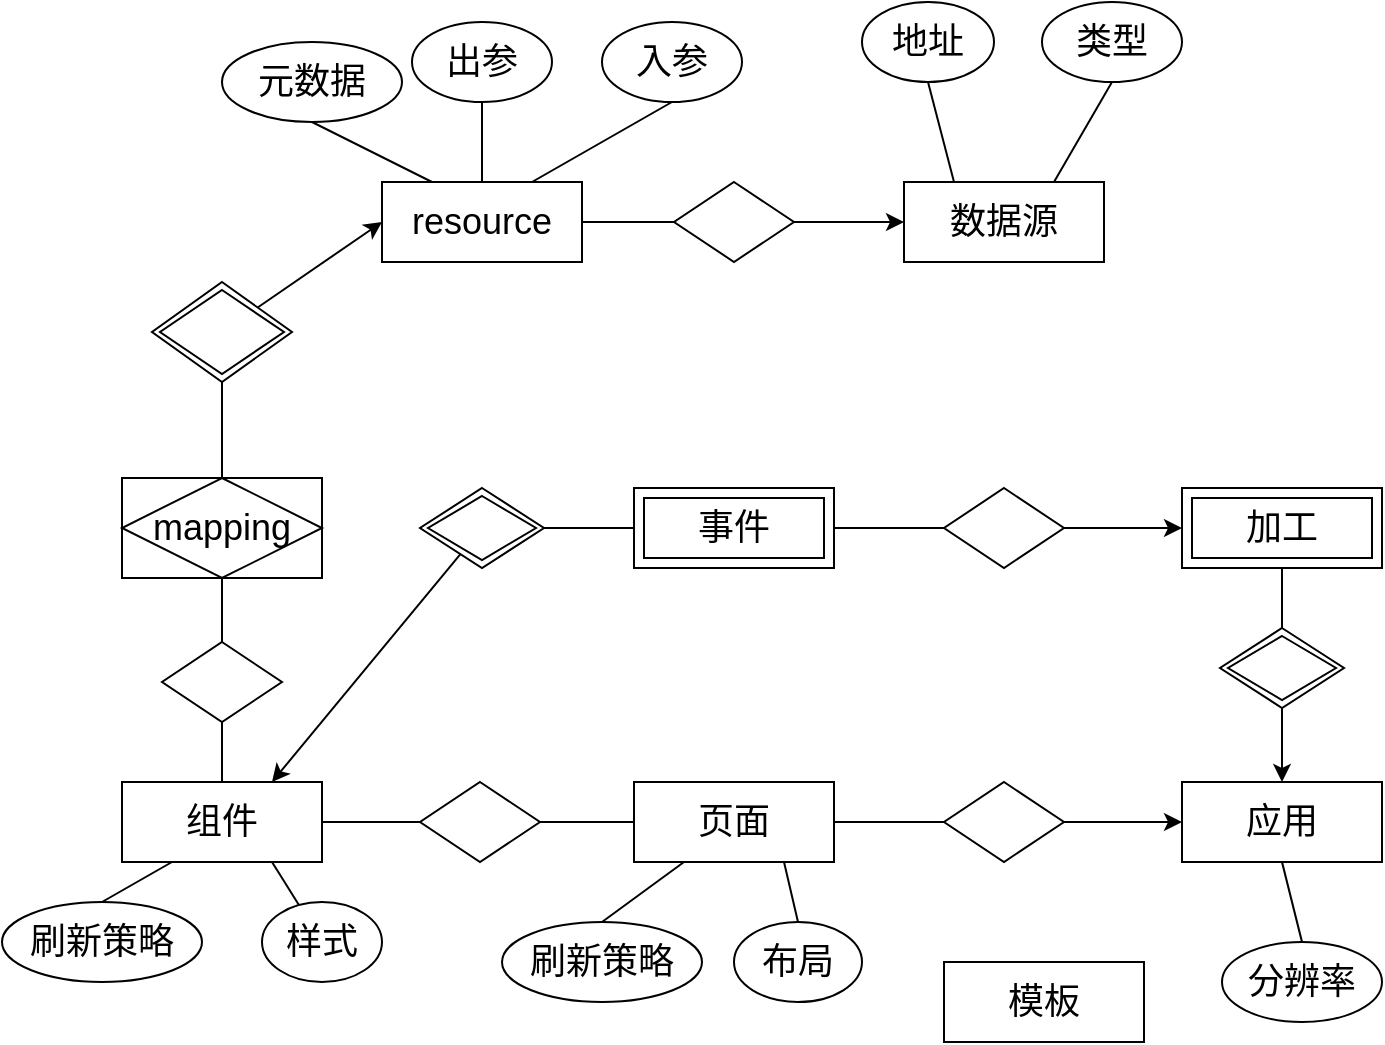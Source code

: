 <mxfile version="14.2.9" type="github">
  <diagram id="8m_83W-AyGa6Lw00tJbV" name="Page-1">
    <mxGraphModel dx="1102" dy="1783" grid="1" gridSize="10" guides="1" tooltips="1" connect="1" arrows="1" fold="1" page="1" pageScale="1" pageWidth="827" pageHeight="1169" math="0" shadow="0">
      <root>
        <mxCell id="0" />
        <mxCell id="1" parent="0" />
        <mxCell id="g3utbNs4VeE5p_Rx1PZi-1" value="组件" style="whiteSpace=wrap;html=1;align=center;fontSize=18;" vertex="1" parent="1">
          <mxGeometry x="80" y="250" width="100" height="40" as="geometry" />
        </mxCell>
        <mxCell id="g3utbNs4VeE5p_Rx1PZi-4" value="" style="shape=rhombus;perimeter=rhombusPerimeter;whiteSpace=wrap;html=1;align=center;fontSize=18;" vertex="1" parent="1">
          <mxGeometry x="229" y="250" width="60" height="40" as="geometry" />
        </mxCell>
        <mxCell id="g3utbNs4VeE5p_Rx1PZi-5" value="" style="endArrow=none;html=1;rounded=0;exitX=1;exitY=0.5;exitDx=0;exitDy=0;entryX=0;entryY=0.5;entryDx=0;entryDy=0;fontSize=18;" edge="1" parent="1" source="g3utbNs4VeE5p_Rx1PZi-1" target="g3utbNs4VeE5p_Rx1PZi-4">
          <mxGeometry relative="1" as="geometry">
            <mxPoint x="170" y="270" as="sourcePoint" />
            <mxPoint x="240" y="270" as="targetPoint" />
          </mxGeometry>
        </mxCell>
        <mxCell id="g3utbNs4VeE5p_Rx1PZi-6" value="页面" style="whiteSpace=wrap;html=1;align=center;fontSize=18;" vertex="1" parent="1">
          <mxGeometry x="336" y="250" width="100" height="40" as="geometry" />
        </mxCell>
        <mxCell id="g3utbNs4VeE5p_Rx1PZi-10" value="" style="edgeStyle=orthogonalEdgeStyle;rounded=0;orthogonalLoop=1;jettySize=auto;html=1;fontSize=18;" edge="1" parent="1" source="g3utbNs4VeE5p_Rx1PZi-8" target="g3utbNs4VeE5p_Rx1PZi-9">
          <mxGeometry relative="1" as="geometry" />
        </mxCell>
        <mxCell id="g3utbNs4VeE5p_Rx1PZi-8" value="" style="shape=rhombus;perimeter=rhombusPerimeter;whiteSpace=wrap;html=1;align=center;fontSize=18;" vertex="1" parent="1">
          <mxGeometry x="491" y="250" width="60" height="40" as="geometry" />
        </mxCell>
        <mxCell id="g3utbNs4VeE5p_Rx1PZi-9" value="应用" style="whiteSpace=wrap;html=1;align=center;fontSize=18;" vertex="1" parent="1">
          <mxGeometry x="610" y="250" width="100" height="40" as="geometry" />
        </mxCell>
        <mxCell id="g3utbNs4VeE5p_Rx1PZi-11" value="" style="endArrow=none;html=1;rounded=0;exitX=1;exitY=0.5;exitDx=0;exitDy=0;entryX=0;entryY=0.5;entryDx=0;entryDy=0;fontSize=18;" edge="1" parent="1" source="g3utbNs4VeE5p_Rx1PZi-4" target="g3utbNs4VeE5p_Rx1PZi-6">
          <mxGeometry relative="1" as="geometry">
            <mxPoint x="150" y="280" as="sourcePoint" />
            <mxPoint x="240" y="280" as="targetPoint" />
          </mxGeometry>
        </mxCell>
        <mxCell id="g3utbNs4VeE5p_Rx1PZi-12" value="" style="endArrow=none;html=1;rounded=0;exitX=1;exitY=0.5;exitDx=0;exitDy=0;entryX=0;entryY=0.5;entryDx=0;entryDy=0;fontSize=18;" edge="1" parent="1" source="g3utbNs4VeE5p_Rx1PZi-6" target="g3utbNs4VeE5p_Rx1PZi-8">
          <mxGeometry relative="1" as="geometry">
            <mxPoint x="116" y="290" as="sourcePoint" />
            <mxPoint x="206" y="290" as="targetPoint" />
          </mxGeometry>
        </mxCell>
        <mxCell id="g3utbNs4VeE5p_Rx1PZi-13" value="mapping" style="shape=associativeEntity;whiteSpace=wrap;html=1;align=center;fontSize=18;" vertex="1" parent="1">
          <mxGeometry x="80" y="98" width="100" height="50" as="geometry" />
        </mxCell>
        <mxCell id="g3utbNs4VeE5p_Rx1PZi-42" value="" style="edgeStyle=none;rounded=0;orthogonalLoop=1;jettySize=auto;html=1;entryX=0;entryY=0.5;entryDx=0;entryDy=0;fontSize=18;" edge="1" parent="1" source="g3utbNs4VeE5p_Rx1PZi-14" target="g3utbNs4VeE5p_Rx1PZi-32">
          <mxGeometry relative="1" as="geometry" />
        </mxCell>
        <mxCell id="g3utbNs4VeE5p_Rx1PZi-14" value="" style="shape=rhombus;double=1;perimeter=rhombusPerimeter;whiteSpace=wrap;html=1;align=center;fontSize=18;" vertex="1" parent="1">
          <mxGeometry x="95" width="70" height="50" as="geometry" />
        </mxCell>
        <mxCell id="g3utbNs4VeE5p_Rx1PZi-16" value="事件" style="shape=ext;margin=3;double=1;whiteSpace=wrap;html=1;align=center;fontSize=18;" vertex="1" parent="1">
          <mxGeometry x="336" y="103" width="100" height="40" as="geometry" />
        </mxCell>
        <mxCell id="g3utbNs4VeE5p_Rx1PZi-19" value="" style="rounded=0;orthogonalLoop=1;jettySize=auto;html=1;entryX=0.75;entryY=0;entryDx=0;entryDy=0;fontSize=18;" edge="1" parent="1" source="g3utbNs4VeE5p_Rx1PZi-17" target="g3utbNs4VeE5p_Rx1PZi-1">
          <mxGeometry relative="1" as="geometry" />
        </mxCell>
        <mxCell id="g3utbNs4VeE5p_Rx1PZi-17" value="" style="shape=rhombus;double=1;perimeter=rhombusPerimeter;whiteSpace=wrap;html=1;align=center;fontSize=18;" vertex="1" parent="1">
          <mxGeometry x="229" y="103" width="62" height="40" as="geometry" />
        </mxCell>
        <mxCell id="g3utbNs4VeE5p_Rx1PZi-20" value="" style="endArrow=none;html=1;rounded=0;exitX=1;exitY=0.5;exitDx=0;exitDy=0;entryX=0;entryY=0.5;entryDx=0;entryDy=0;fontSize=18;" edge="1" parent="1" source="g3utbNs4VeE5p_Rx1PZi-17" target="g3utbNs4VeE5p_Rx1PZi-16">
          <mxGeometry relative="1" as="geometry">
            <mxPoint x="480" y="10" as="sourcePoint" />
            <mxPoint x="640" y="10" as="targetPoint" />
          </mxGeometry>
        </mxCell>
        <mxCell id="g3utbNs4VeE5p_Rx1PZi-21" value="加工" style="shape=ext;margin=3;double=1;whiteSpace=wrap;html=1;align=center;fontSize=18;" vertex="1" parent="1">
          <mxGeometry x="610" y="103" width="100" height="40" as="geometry" />
        </mxCell>
        <mxCell id="g3utbNs4VeE5p_Rx1PZi-23" value="" style="edgeStyle=none;rounded=0;orthogonalLoop=1;jettySize=auto;html=1;fontSize=18;" edge="1" parent="1" source="g3utbNs4VeE5p_Rx1PZi-22" target="g3utbNs4VeE5p_Rx1PZi-21">
          <mxGeometry relative="1" as="geometry" />
        </mxCell>
        <mxCell id="g3utbNs4VeE5p_Rx1PZi-22" value="" style="shape=rhombus;perimeter=rhombusPerimeter;whiteSpace=wrap;html=1;align=center;fontSize=18;" vertex="1" parent="1">
          <mxGeometry x="491" y="103" width="60" height="40" as="geometry" />
        </mxCell>
        <mxCell id="g3utbNs4VeE5p_Rx1PZi-24" value="" style="endArrow=none;html=1;rounded=0;exitX=1;exitY=0.5;exitDx=0;exitDy=0;entryX=0;entryY=0.5;entryDx=0;entryDy=0;fontSize=18;" edge="1" parent="1" source="g3utbNs4VeE5p_Rx1PZi-16" target="g3utbNs4VeE5p_Rx1PZi-22">
          <mxGeometry relative="1" as="geometry">
            <mxPoint x="301" y="133" as="sourcePoint" />
            <mxPoint x="346" y="133" as="targetPoint" />
          </mxGeometry>
        </mxCell>
        <mxCell id="g3utbNs4VeE5p_Rx1PZi-26" value="" style="endArrow=none;html=1;rounded=0;exitX=0.5;exitY=1;exitDx=0;exitDy=0;entryX=0.5;entryY=0;entryDx=0;entryDy=0;fontSize=18;" edge="1" parent="1" source="g3utbNs4VeE5p_Rx1PZi-21">
          <mxGeometry relative="1" as="geometry">
            <mxPoint x="740" y="170" as="sourcePoint" />
            <mxPoint x="660" y="173" as="targetPoint" />
          </mxGeometry>
        </mxCell>
        <mxCell id="g3utbNs4VeE5p_Rx1PZi-27" value="" style="edgeStyle=none;rounded=0;orthogonalLoop=1;jettySize=auto;html=1;exitX=0.5;exitY=1;exitDx=0;exitDy=0;entryX=0.5;entryY=0;entryDx=0;entryDy=0;fontSize=18;" edge="1" parent="1" target="g3utbNs4VeE5p_Rx1PZi-9">
          <mxGeometry relative="1" as="geometry">
            <mxPoint x="660" y="213" as="sourcePoint" />
            <mxPoint x="620" y="133" as="targetPoint" />
          </mxGeometry>
        </mxCell>
        <mxCell id="g3utbNs4VeE5p_Rx1PZi-28" value="" style="shape=rhombus;double=1;perimeter=rhombusPerimeter;whiteSpace=wrap;html=1;align=center;fontSize=18;" vertex="1" parent="1">
          <mxGeometry x="629" y="173" width="62" height="40" as="geometry" />
        </mxCell>
        <mxCell id="g3utbNs4VeE5p_Rx1PZi-30" value="模板" style="whiteSpace=wrap;html=1;align=center;fontSize=18;" vertex="1" parent="1">
          <mxGeometry x="491" y="340" width="100" height="40" as="geometry" />
        </mxCell>
        <mxCell id="g3utbNs4VeE5p_Rx1PZi-31" value="数据源" style="whiteSpace=wrap;html=1;align=center;fontSize=18;" vertex="1" parent="1">
          <mxGeometry x="471" y="-50" width="100" height="40" as="geometry" />
        </mxCell>
        <mxCell id="g3utbNs4VeE5p_Rx1PZi-32" value="resource" style="whiteSpace=wrap;html=1;align=center;fontSize=18;" vertex="1" parent="1">
          <mxGeometry x="210" y="-50" width="100" height="40" as="geometry" />
        </mxCell>
        <mxCell id="g3utbNs4VeE5p_Rx1PZi-34" value="" style="edgeStyle=none;rounded=0;orthogonalLoop=1;jettySize=auto;html=1;fontSize=18;" edge="1" parent="1" source="g3utbNs4VeE5p_Rx1PZi-33" target="g3utbNs4VeE5p_Rx1PZi-31">
          <mxGeometry relative="1" as="geometry" />
        </mxCell>
        <mxCell id="g3utbNs4VeE5p_Rx1PZi-33" value="" style="shape=rhombus;perimeter=rhombusPerimeter;whiteSpace=wrap;html=1;align=center;fontSize=18;" vertex="1" parent="1">
          <mxGeometry x="356" y="-50" width="60" height="40" as="geometry" />
        </mxCell>
        <mxCell id="g3utbNs4VeE5p_Rx1PZi-36" value="" style="endArrow=none;html=1;rounded=0;exitX=1;exitY=0.5;exitDx=0;exitDy=0;entryX=0;entryY=0.5;entryDx=0;entryDy=0;fontSize=18;" edge="1" parent="1" source="g3utbNs4VeE5p_Rx1PZi-32" target="g3utbNs4VeE5p_Rx1PZi-33">
          <mxGeometry relative="1" as="geometry">
            <mxPoint x="230" y="-100" as="sourcePoint" />
            <mxPoint x="390" y="-100" as="targetPoint" />
          </mxGeometry>
        </mxCell>
        <mxCell id="g3utbNs4VeE5p_Rx1PZi-37" value="" style="shape=rhombus;perimeter=rhombusPerimeter;whiteSpace=wrap;html=1;align=center;fontSize=18;" vertex="1" parent="1">
          <mxGeometry x="100" y="180" width="60" height="40" as="geometry" />
        </mxCell>
        <mxCell id="g3utbNs4VeE5p_Rx1PZi-38" value="" style="endArrow=none;html=1;rounded=0;exitX=0.5;exitY=0;exitDx=0;exitDy=0;entryX=0.5;entryY=1;entryDx=0;entryDy=0;fontSize=18;" edge="1" parent="1" source="g3utbNs4VeE5p_Rx1PZi-1" target="g3utbNs4VeE5p_Rx1PZi-37">
          <mxGeometry relative="1" as="geometry">
            <mxPoint x="100" y="350" as="sourcePoint" />
            <mxPoint x="260" y="350" as="targetPoint" />
          </mxGeometry>
        </mxCell>
        <mxCell id="g3utbNs4VeE5p_Rx1PZi-39" value="" style="endArrow=none;html=1;rounded=0;entryX=0.5;entryY=0;entryDx=0;entryDy=0;exitX=0.5;exitY=1;exitDx=0;exitDy=0;fontSize=18;" edge="1" parent="1" source="g3utbNs4VeE5p_Rx1PZi-13" target="g3utbNs4VeE5p_Rx1PZi-37">
          <mxGeometry relative="1" as="geometry">
            <mxPoint x="-110" y="160" as="sourcePoint" />
            <mxPoint x="50" y="160" as="targetPoint" />
          </mxGeometry>
        </mxCell>
        <mxCell id="g3utbNs4VeE5p_Rx1PZi-40" value="" style="endArrow=none;html=1;rounded=0;entryX=0.5;entryY=0;entryDx=0;entryDy=0;exitX=0.5;exitY=1;exitDx=0;exitDy=0;fontSize=18;" edge="1" parent="1" source="g3utbNs4VeE5p_Rx1PZi-14" target="g3utbNs4VeE5p_Rx1PZi-13">
          <mxGeometry relative="1" as="geometry">
            <mxPoint y="70" as="sourcePoint" />
            <mxPoint x="160" y="70" as="targetPoint" />
          </mxGeometry>
        </mxCell>
        <mxCell id="g3utbNs4VeE5p_Rx1PZi-43" value="刷新策略" style="ellipse;whiteSpace=wrap;html=1;align=center;fontSize=18;" vertex="1" parent="1">
          <mxGeometry x="20" y="310" width="100" height="40" as="geometry" />
        </mxCell>
        <mxCell id="g3utbNs4VeE5p_Rx1PZi-44" value="" style="endArrow=none;html=1;rounded=0;exitX=0.5;exitY=0;exitDx=0;exitDy=0;entryX=0.25;entryY=1;entryDx=0;entryDy=0;fontSize=18;" edge="1" parent="1" source="g3utbNs4VeE5p_Rx1PZi-43" target="g3utbNs4VeE5p_Rx1PZi-1">
          <mxGeometry relative="1" as="geometry">
            <mxPoint x="-130" y="260" as="sourcePoint" />
            <mxPoint x="30" y="260" as="targetPoint" />
          </mxGeometry>
        </mxCell>
        <mxCell id="g3utbNs4VeE5p_Rx1PZi-45" value="样式" style="ellipse;whiteSpace=wrap;html=1;align=center;fontSize=18;" vertex="1" parent="1">
          <mxGeometry x="150" y="310" width="60" height="40" as="geometry" />
        </mxCell>
        <mxCell id="g3utbNs4VeE5p_Rx1PZi-46" value="" style="endArrow=none;html=1;rounded=0;entryX=0.75;entryY=1;entryDx=0;entryDy=0;fontSize=18;" edge="1" parent="1" source="g3utbNs4VeE5p_Rx1PZi-45" target="g3utbNs4VeE5p_Rx1PZi-1">
          <mxGeometry relative="1" as="geometry">
            <mxPoint y="340" as="sourcePoint" />
            <mxPoint x="115" y="300" as="targetPoint" />
          </mxGeometry>
        </mxCell>
        <mxCell id="g3utbNs4VeE5p_Rx1PZi-47" value="刷新策略" style="ellipse;whiteSpace=wrap;html=1;align=center;fontSize=18;" vertex="1" parent="1">
          <mxGeometry x="270" y="320" width="100" height="40" as="geometry" />
        </mxCell>
        <mxCell id="g3utbNs4VeE5p_Rx1PZi-48" value="" style="endArrow=none;html=1;rounded=0;entryX=0.25;entryY=1;entryDx=0;entryDy=0;exitX=0.5;exitY=0;exitDx=0;exitDy=0;fontSize=18;" edge="1" parent="1" source="g3utbNs4VeE5p_Rx1PZi-47" target="g3utbNs4VeE5p_Rx1PZi-6">
          <mxGeometry relative="1" as="geometry">
            <mxPoint x="129.27" y="350.073" as="sourcePoint" />
            <mxPoint x="140" y="300" as="targetPoint" />
          </mxGeometry>
        </mxCell>
        <mxCell id="g3utbNs4VeE5p_Rx1PZi-49" value="布局" style="ellipse;whiteSpace=wrap;html=1;align=center;fontSize=18;" vertex="1" parent="1">
          <mxGeometry x="386" y="320" width="64" height="40" as="geometry" />
        </mxCell>
        <mxCell id="g3utbNs4VeE5p_Rx1PZi-50" value="" style="endArrow=none;html=1;rounded=0;entryX=0.75;entryY=1;entryDx=0;entryDy=0;exitX=0.5;exitY=0;exitDx=0;exitDy=0;fontSize=18;" edge="1" parent="1" source="g3utbNs4VeE5p_Rx1PZi-49" target="g3utbNs4VeE5p_Rx1PZi-6">
          <mxGeometry relative="1" as="geometry">
            <mxPoint x="296" y="330" as="sourcePoint" />
            <mxPoint x="371" y="300" as="targetPoint" />
          </mxGeometry>
        </mxCell>
        <mxCell id="g3utbNs4VeE5p_Rx1PZi-51" value="分辨率" style="ellipse;whiteSpace=wrap;html=1;align=center;fontSize=18;" vertex="1" parent="1">
          <mxGeometry x="630" y="330" width="80" height="40" as="geometry" />
        </mxCell>
        <mxCell id="g3utbNs4VeE5p_Rx1PZi-52" value="" style="endArrow=none;html=1;rounded=0;entryX=0.5;entryY=1;entryDx=0;entryDy=0;exitX=0.5;exitY=0;exitDx=0;exitDy=0;fontSize=18;" edge="1" parent="1" source="g3utbNs4VeE5p_Rx1PZi-51" target="g3utbNs4VeE5p_Rx1PZi-9">
          <mxGeometry relative="1" as="geometry">
            <mxPoint x="416" y="330" as="sourcePoint" />
            <mxPoint x="396" y="300" as="targetPoint" />
          </mxGeometry>
        </mxCell>
        <mxCell id="g3utbNs4VeE5p_Rx1PZi-53" value="类型" style="ellipse;whiteSpace=wrap;html=1;align=center;fontSize=18;" vertex="1" parent="1">
          <mxGeometry x="540" y="-140" width="70" height="40" as="geometry" />
        </mxCell>
        <mxCell id="g3utbNs4VeE5p_Rx1PZi-54" value="地址" style="ellipse;whiteSpace=wrap;html=1;align=center;fontSize=18;" vertex="1" parent="1">
          <mxGeometry x="450" y="-140" width="66" height="40" as="geometry" />
        </mxCell>
        <mxCell id="g3utbNs4VeE5p_Rx1PZi-55" value="" style="endArrow=none;html=1;rounded=0;exitX=0.75;exitY=0;exitDx=0;exitDy=0;entryX=0.5;entryY=1;entryDx=0;entryDy=0;fontSize=18;" edge="1" parent="1" source="g3utbNs4VeE5p_Rx1PZi-31" target="g3utbNs4VeE5p_Rx1PZi-53">
          <mxGeometry relative="1" as="geometry">
            <mxPoint x="700" y="-30" as="sourcePoint" />
            <mxPoint x="860" y="-30" as="targetPoint" />
          </mxGeometry>
        </mxCell>
        <mxCell id="g3utbNs4VeE5p_Rx1PZi-56" value="" style="endArrow=none;html=1;rounded=0;exitX=0.25;exitY=0;exitDx=0;exitDy=0;entryX=0.5;entryY=1;entryDx=0;entryDy=0;fontSize=18;" edge="1" parent="1" source="g3utbNs4VeE5p_Rx1PZi-31" target="g3utbNs4VeE5p_Rx1PZi-54">
          <mxGeometry relative="1" as="geometry">
            <mxPoint x="556" y="-40" as="sourcePoint" />
            <mxPoint x="600" y="-90" as="targetPoint" />
          </mxGeometry>
        </mxCell>
        <mxCell id="g3utbNs4VeE5p_Rx1PZi-57" value="元数据" style="ellipse;whiteSpace=wrap;html=1;align=center;fontSize=18;" vertex="1" parent="1">
          <mxGeometry x="130" y="-120" width="90" height="40" as="geometry" />
        </mxCell>
        <mxCell id="g3utbNs4VeE5p_Rx1PZi-58" value="出参" style="ellipse;whiteSpace=wrap;html=1;align=center;fontSize=18;" vertex="1" parent="1">
          <mxGeometry x="225" y="-130" width="70" height="40" as="geometry" />
        </mxCell>
        <mxCell id="g3utbNs4VeE5p_Rx1PZi-59" value="入参" style="ellipse;whiteSpace=wrap;html=1;align=center;fontSize=18;" vertex="1" parent="1">
          <mxGeometry x="320" y="-130" width="70" height="40" as="geometry" />
        </mxCell>
        <mxCell id="g3utbNs4VeE5p_Rx1PZi-60" value="" style="endArrow=none;html=1;rounded=0;exitX=0.5;exitY=1;exitDx=0;exitDy=0;entryX=0.75;entryY=0;entryDx=0;entryDy=0;fontSize=18;" edge="1" parent="1" source="g3utbNs4VeE5p_Rx1PZi-59" target="g3utbNs4VeE5p_Rx1PZi-32">
          <mxGeometry relative="1" as="geometry">
            <mxPoint x="506" y="-40" as="sourcePoint" />
            <mxPoint x="493" y="-90" as="targetPoint" />
          </mxGeometry>
        </mxCell>
        <mxCell id="g3utbNs4VeE5p_Rx1PZi-61" value="" style="endArrow=none;html=1;rounded=0;exitX=0.5;exitY=1;exitDx=0;exitDy=0;entryX=0.5;entryY=0;entryDx=0;entryDy=0;fontSize=18;" edge="1" parent="1" source="g3utbNs4VeE5p_Rx1PZi-58" target="g3utbNs4VeE5p_Rx1PZi-32">
          <mxGeometry relative="1" as="geometry">
            <mxPoint x="365" y="-80" as="sourcePoint" />
            <mxPoint x="295" y="-40" as="targetPoint" />
          </mxGeometry>
        </mxCell>
        <mxCell id="g3utbNs4VeE5p_Rx1PZi-62" value="" style="endArrow=none;html=1;rounded=0;exitX=0.5;exitY=1;exitDx=0;exitDy=0;entryX=0.25;entryY=0;entryDx=0;entryDy=0;fontSize=18;" edge="1" parent="1" source="g3utbNs4VeE5p_Rx1PZi-57" target="g3utbNs4VeE5p_Rx1PZi-32">
          <mxGeometry relative="1" as="geometry">
            <mxPoint x="270" y="-80" as="sourcePoint" />
            <mxPoint x="270" y="-40" as="targetPoint" />
          </mxGeometry>
        </mxCell>
      </root>
    </mxGraphModel>
  </diagram>
</mxfile>
